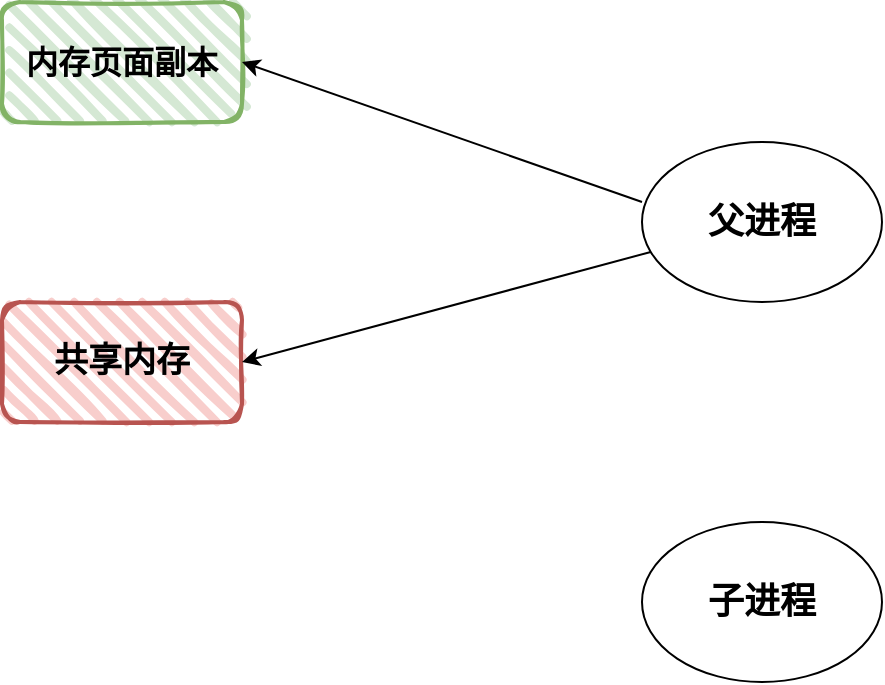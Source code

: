 <mxfile version="15.2.9" type="github">
  <diagram id="BCK9ZwTZw40-VUul3DNZ" name="第 1 页">
    <mxGraphModel dx="1422" dy="762" grid="1" gridSize="10" guides="1" tooltips="1" connect="1" arrows="1" fold="1" page="0" pageScale="1" pageWidth="1169" pageHeight="827" math="0" shadow="0">
      <root>
        <mxCell id="0" />
        <mxCell id="1" parent="0" />
        <mxCell id="S5fi06HRl-xo2FW4MfJV-1" value="&lt;font style=&quot;font-size: 18px&quot;&gt;&lt;b&gt;父进程&lt;/b&gt;&lt;/font&gt;" style="ellipse;whiteSpace=wrap;html=1;fontFamily=Comic Sans MS;" vertex="1" parent="1">
          <mxGeometry x="460" y="130" width="120" height="80" as="geometry" />
        </mxCell>
        <mxCell id="S5fi06HRl-xo2FW4MfJV-2" value="&lt;p&gt;&lt;font style=&quot;font-size: 16px&quot; face=&quot;Comic Sans MS&quot;&gt;&lt;b&gt;内存页面副本&lt;/b&gt;&lt;/font&gt;&lt;/p&gt;" style="rounded=1;whiteSpace=wrap;html=1;strokeWidth=2;fillWeight=4;hachureGap=8;hachureAngle=45;fillColor=#d5e8d4;sketch=1;strokeColor=#82b366;" vertex="1" parent="1">
          <mxGeometry x="140" y="60" width="120" height="60" as="geometry" />
        </mxCell>
        <mxCell id="S5fi06HRl-xo2FW4MfJV-3" value="&lt;font style=&quot;font-size: 17px&quot;&gt;&lt;b&gt;共享内存&lt;/b&gt;&lt;/font&gt;" style="rounded=1;whiteSpace=wrap;html=1;strokeWidth=2;fillWeight=4;hachureGap=8;hachureAngle=45;fillColor=#f8cecc;sketch=1;strokeColor=#b85450;fontFamily=Comic Sans MS;" vertex="1" parent="1">
          <mxGeometry x="140" y="210" width="120" height="60" as="geometry" />
        </mxCell>
        <mxCell id="S5fi06HRl-xo2FW4MfJV-4" value="&lt;font style=&quot;font-size: 18px&quot;&gt;&lt;b&gt;子进程&lt;/b&gt;&lt;/font&gt;" style="ellipse;whiteSpace=wrap;html=1;fontFamily=Comic Sans MS;" vertex="1" parent="1">
          <mxGeometry x="460" y="320" width="120" height="80" as="geometry" />
        </mxCell>
        <mxCell id="S5fi06HRl-xo2FW4MfJV-6" value="" style="endArrow=classic;html=1;fontFamily=Comic Sans MS;entryX=1;entryY=0.5;entryDx=0;entryDy=0;" edge="1" parent="1" target="S5fi06HRl-xo2FW4MfJV-2">
          <mxGeometry width="50" height="50" relative="1" as="geometry">
            <mxPoint x="460" y="160" as="sourcePoint" />
            <mxPoint x="380" y="80" as="targetPoint" />
          </mxGeometry>
        </mxCell>
        <mxCell id="S5fi06HRl-xo2FW4MfJV-8" value="" style="endArrow=classic;html=1;fontFamily=Comic Sans MS;entryX=1;entryY=0.5;entryDx=0;entryDy=0;" edge="1" parent="1" source="S5fi06HRl-xo2FW4MfJV-1" target="S5fi06HRl-xo2FW4MfJV-3">
          <mxGeometry width="50" height="50" relative="1" as="geometry">
            <mxPoint x="460" y="251.04" as="sourcePoint" />
            <mxPoint x="273" y="190" as="targetPoint" />
          </mxGeometry>
        </mxCell>
      </root>
    </mxGraphModel>
  </diagram>
</mxfile>
